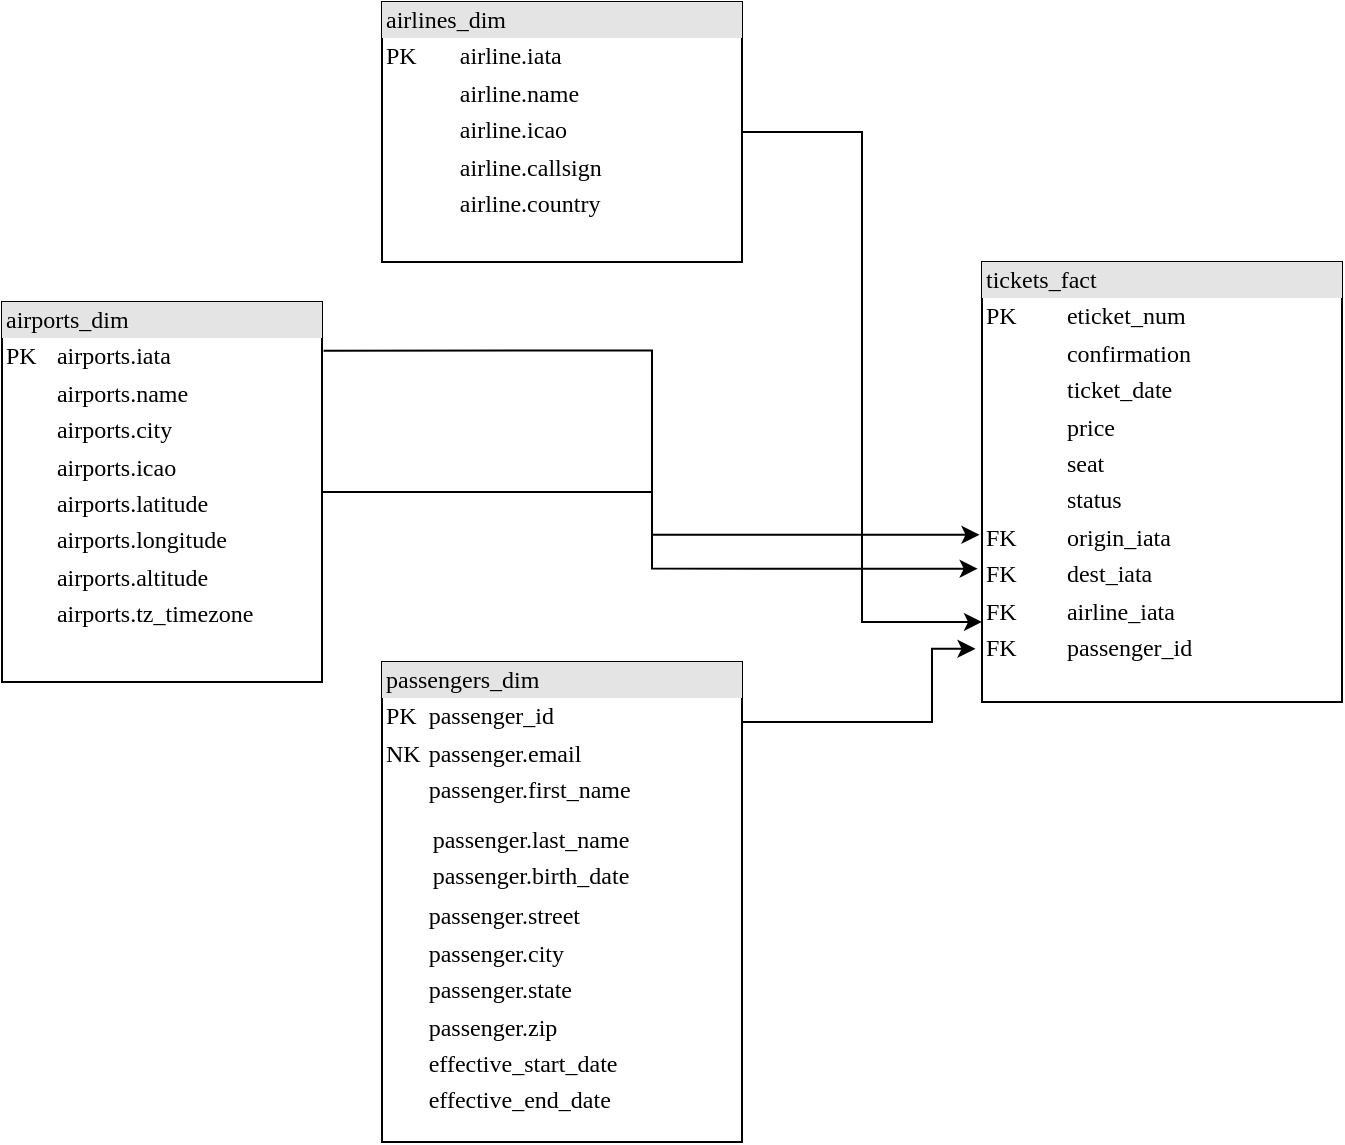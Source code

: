 <mxfile version="20.8.1" type="device"><diagram name="Page-1" id="2ca16b54-16f6-2749-3443-fa8db7711227"><mxGraphModel dx="1133" dy="633" grid="1" gridSize="10" guides="1" tooltips="1" connect="1" arrows="1" fold="1" page="1" pageScale="1" pageWidth="1100" pageHeight="850" background="none" math="0" shadow="0"><root><mxCell id="0"/><mxCell id="1" parent="0"/><mxCell id="Vk4ZvvSzgJhZe6ILwfb--4" style="edgeStyle=orthogonalEdgeStyle;rounded=0;orthogonalLoop=1;jettySize=auto;html=1;entryX=0;entryY=0.818;entryDx=0;entryDy=0;entryPerimeter=0;" edge="1" parent="1" source="2ed32ef02a7f4228-3" target="Vk4ZvvSzgJhZe6ILwfb--1"><mxGeometry relative="1" as="geometry"/></mxCell><mxCell id="2ed32ef02a7f4228-3" value="&lt;div style=&quot;box-sizing: border-box ; width: 100% ; background: #e4e4e4 ; padding: 2px&quot;&gt;airlines_dim&lt;/div&gt;&lt;table style=&quot;width: 100% ; font-size: 1em&quot; cellpadding=&quot;2&quot; cellspacing=&quot;0&quot;&gt;&lt;tbody&gt;&lt;tr&gt;&lt;td&gt;PK&lt;/td&gt;&lt;td&gt;airline.iata&lt;/td&gt;&lt;/tr&gt;&lt;tr&gt;&lt;td&gt;&lt;br&gt;&lt;/td&gt;&lt;td&gt;airline.name&lt;/td&gt;&lt;/tr&gt;&lt;tr&gt;&lt;td&gt;&lt;/td&gt;&lt;td&gt;airline.icao&lt;/td&gt;&lt;/tr&gt;&lt;tr&gt;&lt;td&gt;&lt;br&gt;&lt;/td&gt;&lt;td&gt;airline.callsign&lt;br&gt;&lt;/td&gt;&lt;/tr&gt;&lt;tr&gt;&lt;td&gt;&lt;br&gt;&lt;/td&gt;&lt;td&gt;airline.country&lt;/td&gt;&lt;/tr&gt;&lt;/tbody&gt;&lt;/table&gt;" style="verticalAlign=top;align=left;overflow=fill;html=1;rounded=0;shadow=0;comic=0;labelBackgroundColor=none;strokeWidth=1;fontFamily=Verdana;fontSize=12" parent="1" vertex="1"><mxGeometry x="260" y="110" width="180" height="130" as="geometry"/></mxCell><mxCell id="Vk4ZvvSzgJhZe6ILwfb--2" style="edgeStyle=orthogonalEdgeStyle;rounded=0;orthogonalLoop=1;jettySize=auto;html=1;entryX=-0.007;entryY=0.62;entryDx=0;entryDy=0;entryPerimeter=0;exitX=1.005;exitY=0.128;exitDx=0;exitDy=0;exitPerimeter=0;" edge="1" parent="1" source="2ed32ef02a7f4228-4" target="Vk4ZvvSzgJhZe6ILwfb--1"><mxGeometry relative="1" as="geometry"/></mxCell><mxCell id="Vk4ZvvSzgJhZe6ILwfb--3" style="edgeStyle=orthogonalEdgeStyle;rounded=0;orthogonalLoop=1;jettySize=auto;html=1;entryX=-0.012;entryY=0.697;entryDx=0;entryDy=0;entryPerimeter=0;" edge="1" parent="1" source="2ed32ef02a7f4228-4" target="Vk4ZvvSzgJhZe6ILwfb--1"><mxGeometry relative="1" as="geometry"/></mxCell><mxCell id="2ed32ef02a7f4228-4" value="&lt;div style=&quot;box-sizing: border-box ; width: 100% ; background: #e4e4e4 ; padding: 2px&quot;&gt;airports_dim&lt;/div&gt;&lt;table style=&quot;width: 100% ; font-size: 1em&quot; cellpadding=&quot;2&quot; cellspacing=&quot;0&quot;&gt;&lt;tbody&gt;&lt;tr&gt;&lt;td&gt;PK&lt;/td&gt;&lt;td&gt;airports.iata&lt;/td&gt;&lt;/tr&gt;&lt;tr&gt;&lt;td&gt;&lt;/td&gt;&lt;td&gt;airports.name&lt;/td&gt;&lt;/tr&gt;&lt;tr&gt;&lt;td&gt;&lt;/td&gt;&lt;td&gt;airports.city&lt;/td&gt;&lt;/tr&gt;&lt;tr&gt;&lt;td&gt;&lt;br&gt;&lt;/td&gt;&lt;td&gt;airports.icao&lt;br&gt;&lt;/td&gt;&lt;/tr&gt;&lt;tr&gt;&lt;td&gt;&lt;br&gt;&lt;/td&gt;&lt;td&gt;airports.latitude&lt;br&gt;&lt;/td&gt;&lt;/tr&gt;&lt;tr&gt;&lt;td&gt;&lt;br&gt;&lt;/td&gt;&lt;td&gt;airports.longitude&lt;/td&gt;&lt;/tr&gt;&lt;tr&gt;&lt;td&gt;&lt;br&gt;&lt;/td&gt;&lt;td&gt;airports.altitude&lt;br&gt;&lt;/td&gt;&lt;/tr&gt;&lt;tr&gt;&lt;td&gt;&lt;br&gt;&lt;/td&gt;&lt;td&gt;airports.tz_timezone&lt;/td&gt;&lt;/tr&gt;&lt;/tbody&gt;&lt;/table&gt;" style="verticalAlign=top;align=left;overflow=fill;html=1;rounded=0;shadow=0;comic=0;labelBackgroundColor=none;strokeWidth=1;fontFamily=Verdana;fontSize=12" parent="1" vertex="1"><mxGeometry x="70" y="260" width="160" height="190" as="geometry"/></mxCell><mxCell id="Vk4ZvvSzgJhZe6ILwfb--5" style="edgeStyle=orthogonalEdgeStyle;rounded=0;orthogonalLoop=1;jettySize=auto;html=1;entryX=-0.018;entryY=0.879;entryDx=0;entryDy=0;entryPerimeter=0;" edge="1" parent="1" source="2ed32ef02a7f4228-12" target="Vk4ZvvSzgJhZe6ILwfb--1"><mxGeometry relative="1" as="geometry"><Array as="points"><mxPoint x="535" y="470"/><mxPoint x="535" y="433"/></Array></mxGeometry></mxCell><mxCell id="2ed32ef02a7f4228-12" value="&lt;div style=&quot;box-sizing: border-box ; width: 100% ; background: #e4e4e4 ; padding: 2px&quot;&gt;passengers_dim&lt;/div&gt;&lt;table style=&quot;width: 100% ; font-size: 1em&quot; cellpadding=&quot;2&quot; cellspacing=&quot;0&quot;&gt;&lt;tbody&gt;&lt;tr&gt;&lt;td&gt;PK&lt;/td&gt;&lt;td&gt;passenger_id&lt;/td&gt;&lt;/tr&gt;&lt;tr&gt;&lt;td&gt;NK&lt;/td&gt;&lt;td&gt;passenger.email&lt;/td&gt;&lt;/tr&gt;&lt;tr&gt;&lt;td&gt;&lt;/td&gt;&lt;td&gt;passenger.first_name&lt;/td&gt;&lt;/tr&gt;&lt;tr&gt;&lt;td&gt;&lt;br&gt;&lt;/td&gt;&lt;td&gt;&lt;table style=&quot;border-color: var(--border-color); font-size: 1em; width: 180px;&quot; cellpadding=&quot;2&quot; cellspacing=&quot;0&quot;&gt;&lt;tbody style=&quot;border-color: var(--border-color);&quot;&gt;&lt;tr style=&quot;border-color: var(--border-color);&quot;&gt;&lt;td style=&quot;border-color: var(--border-color);&quot;&gt;&lt;/td&gt;&lt;/tr&gt;&lt;tr style=&quot;border-color: var(--border-color);&quot;&gt;&lt;td style=&quot;border-color: var(--border-color);&quot;&gt;passenger.last_name&lt;/td&gt;&lt;/tr&gt;&lt;tr style=&quot;border-color: var(--border-color);&quot;&gt;&lt;td style=&quot;border-color: var(--border-color);&quot;&gt;passenger.birth_date&lt;/td&gt;&lt;/tr&gt;&lt;/tbody&gt;&lt;/table&gt;&lt;/td&gt;&lt;/tr&gt;&lt;tr&gt;&lt;td&gt;&lt;br&gt;&lt;/td&gt;&lt;td&gt;passenger.street&lt;br&gt;&lt;/td&gt;&lt;/tr&gt;&lt;tr&gt;&lt;td&gt;&lt;br&gt;&lt;/td&gt;&lt;td&gt;passenger.city&lt;br&gt;&lt;/td&gt;&lt;/tr&gt;&lt;tr&gt;&lt;td&gt;&lt;br&gt;&lt;/td&gt;&lt;td&gt;passenger.state&lt;/td&gt;&lt;/tr&gt;&lt;tr&gt;&lt;td&gt;&lt;br&gt;&lt;/td&gt;&lt;td&gt;passenger.zip&lt;/td&gt;&lt;/tr&gt;&lt;tr&gt;&lt;td&gt;&lt;br&gt;&lt;/td&gt;&lt;td&gt;effective_start_date&lt;/td&gt;&lt;/tr&gt;&lt;tr&gt;&lt;td&gt;&lt;br&gt;&lt;/td&gt;&lt;td&gt;effective_end_date&lt;/td&gt;&lt;/tr&gt;&lt;/tbody&gt;&lt;/table&gt;" style="verticalAlign=top;align=left;overflow=fill;html=1;rounded=0;shadow=0;comic=0;labelBackgroundColor=none;strokeWidth=1;fontFamily=Verdana;fontSize=12" parent="1" vertex="1"><mxGeometry x="260" y="440" width="180" height="240" as="geometry"/></mxCell><mxCell id="Vk4ZvvSzgJhZe6ILwfb--1" value="&lt;div style=&quot;box-sizing: border-box ; width: 100% ; background: #e4e4e4 ; padding: 2px&quot;&gt;tickets_fact&lt;/div&gt;&lt;table style=&quot;width: 100% ; font-size: 1em&quot; cellpadding=&quot;2&quot; cellspacing=&quot;0&quot;&gt;&lt;tbody&gt;&lt;tr&gt;&lt;td&gt;PK&lt;/td&gt;&lt;td&gt;eticket_num&lt;/td&gt;&lt;/tr&gt;&lt;tr&gt;&lt;td&gt;&lt;br&gt;&lt;/td&gt;&lt;td&gt;confirmation&lt;/td&gt;&lt;/tr&gt;&lt;tr&gt;&lt;td&gt;&lt;/td&gt;&lt;td&gt;ticket_date&lt;/td&gt;&lt;/tr&gt;&lt;tr&gt;&lt;td&gt;&lt;br&gt;&lt;/td&gt;&lt;td&gt;price&lt;br&gt;&lt;/td&gt;&lt;/tr&gt;&lt;tr&gt;&lt;td&gt;&lt;br&gt;&lt;/td&gt;&lt;td&gt;seat&lt;/td&gt;&lt;/tr&gt;&lt;tr&gt;&lt;td&gt;&lt;br&gt;&lt;/td&gt;&lt;td&gt;status&lt;/td&gt;&lt;/tr&gt;&lt;tr&gt;&lt;td&gt;FK&lt;/td&gt;&lt;td&gt;origin_iata&lt;/td&gt;&lt;/tr&gt;&lt;tr&gt;&lt;td&gt;FK&lt;/td&gt;&lt;td&gt;dest_iata&lt;/td&gt;&lt;/tr&gt;&lt;tr&gt;&lt;td&gt;FK&lt;/td&gt;&lt;td&gt;airline_iata&lt;/td&gt;&lt;/tr&gt;&lt;tr&gt;&lt;td&gt;FK&lt;/td&gt;&lt;td&gt;passenger_id&lt;/td&gt;&lt;/tr&gt;&lt;/tbody&gt;&lt;/table&gt;" style="verticalAlign=top;align=left;overflow=fill;html=1;rounded=0;shadow=0;comic=0;labelBackgroundColor=none;strokeWidth=1;fontFamily=Verdana;fontSize=12" vertex="1" parent="1"><mxGeometry x="560" y="240" width="180" height="220" as="geometry"/></mxCell></root></mxGraphModel></diagram></mxfile>
